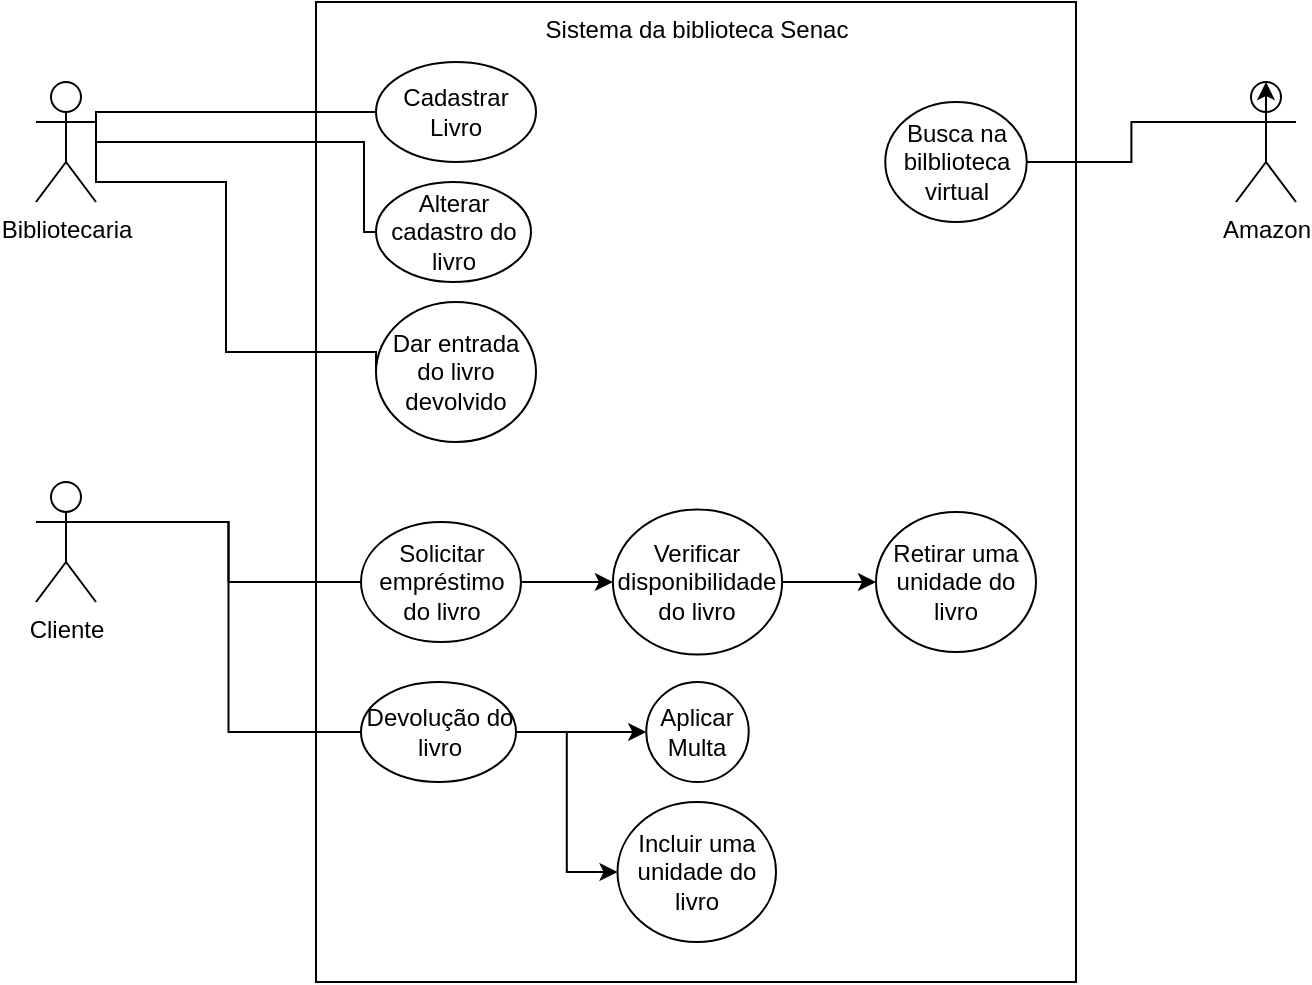 <mxfile version="20.8.23" type="github">
  <diagram name="Página-1" id="tZ-FnDpk_EI_3bltiqE9">
    <mxGraphModel dx="841" dy="452" grid="1" gridSize="10" guides="1" tooltips="1" connect="1" arrows="1" fold="1" page="1" pageScale="1" pageWidth="827" pageHeight="1169" math="0" shadow="0">
      <root>
        <mxCell id="0" />
        <mxCell id="1" parent="0" />
        <mxCell id="kunzXt-IUMPbXXXaa17F-9" value="Sistema da biblioteca Senac" style="html=1;strokeColor=default;fontFamily=Helvetica;fontSize=12;fontColor=default;fillColor=default;verticalAlign=top;" vertex="1" parent="1">
          <mxGeometry x="250" y="40" width="380" height="490" as="geometry" />
        </mxCell>
        <mxCell id="kunzXt-IUMPbXXXaa17F-28" style="edgeStyle=orthogonalEdgeStyle;rounded=0;orthogonalLoop=1;jettySize=auto;html=1;exitX=1;exitY=0.333;exitDx=0;exitDy=0;exitPerimeter=0;fontFamily=Helvetica;fontSize=12;fontColor=default;endArrow=none;endFill=0;" edge="1" parent="1" source="kunzXt-IUMPbXXXaa17F-5" target="kunzXt-IUMPbXXXaa17F-11">
          <mxGeometry relative="1" as="geometry" />
        </mxCell>
        <mxCell id="kunzXt-IUMPbXXXaa17F-29" style="edgeStyle=orthogonalEdgeStyle;rounded=0;orthogonalLoop=1;jettySize=auto;html=1;exitX=1;exitY=0.333;exitDx=0;exitDy=0;exitPerimeter=0;entryX=0;entryY=0.5;entryDx=0;entryDy=0;fontFamily=Helvetica;fontSize=12;fontColor=default;endArrow=none;endFill=0;" edge="1" parent="1" source="kunzXt-IUMPbXXXaa17F-5" target="kunzXt-IUMPbXXXaa17F-16">
          <mxGeometry relative="1" as="geometry" />
        </mxCell>
        <mxCell id="kunzXt-IUMPbXXXaa17F-5" value="Cliente" style="shape=umlActor;verticalLabelPosition=bottom;verticalAlign=top;html=1;outlineConnect=0;strokeColor=default;fontFamily=Helvetica;fontSize=12;fontColor=default;fillColor=default;" vertex="1" parent="1">
          <mxGeometry x="110" y="280" width="30" height="60" as="geometry" />
        </mxCell>
        <mxCell id="kunzXt-IUMPbXXXaa17F-34" style="edgeStyle=orthogonalEdgeStyle;rounded=0;orthogonalLoop=1;jettySize=auto;html=1;exitX=0;exitY=0.333;exitDx=0;exitDy=0;exitPerimeter=0;fontFamily=Helvetica;fontSize=12;fontColor=default;startArrow=none;startFill=0;endArrow=none;endFill=0;" edge="1" parent="1" source="kunzXt-IUMPbXXXaa17F-6" target="kunzXt-IUMPbXXXaa17F-22">
          <mxGeometry relative="1" as="geometry" />
        </mxCell>
        <mxCell id="kunzXt-IUMPbXXXaa17F-6" value="Amazon" style="shape=umlActor;verticalLabelPosition=bottom;verticalAlign=top;html=1;outlineConnect=0;strokeColor=default;fontFamily=Helvetica;fontSize=12;fontColor=default;fillColor=default;" vertex="1" parent="1">
          <mxGeometry x="710" y="80" width="30" height="60" as="geometry" />
        </mxCell>
        <mxCell id="kunzXt-IUMPbXXXaa17F-7" style="edgeStyle=orthogonalEdgeStyle;rounded=0;orthogonalLoop=1;jettySize=auto;html=1;exitX=0.5;exitY=0.5;exitDx=0;exitDy=0;exitPerimeter=0;fontFamily=Helvetica;fontSize=12;fontColor=default;entryX=0.5;entryY=0;entryDx=0;entryDy=0;entryPerimeter=0;" edge="1" parent="1" source="kunzXt-IUMPbXXXaa17F-6" target="kunzXt-IUMPbXXXaa17F-6">
          <mxGeometry relative="1" as="geometry">
            <mxPoint x="740" y="20" as="targetPoint" />
            <Array as="points" />
          </mxGeometry>
        </mxCell>
        <mxCell id="kunzXt-IUMPbXXXaa17F-8" style="edgeStyle=orthogonalEdgeStyle;rounded=0;orthogonalLoop=1;jettySize=auto;html=1;exitX=0.5;exitY=0;exitDx=0;exitDy=0;exitPerimeter=0;entryX=0.5;entryY=0.167;entryDx=0;entryDy=0;entryPerimeter=0;fontFamily=Helvetica;fontSize=12;fontColor=default;" edge="1" parent="1" source="kunzXt-IUMPbXXXaa17F-4" target="kunzXt-IUMPbXXXaa17F-4">
          <mxGeometry relative="1" as="geometry" />
        </mxCell>
        <mxCell id="kunzXt-IUMPbXXXaa17F-10" value="Cadastrar Livro" style="ellipse;whiteSpace=wrap;html=1;strokeColor=default;fontFamily=Helvetica;fontSize=12;fontColor=default;fillColor=default;" vertex="1" parent="1">
          <mxGeometry x="280" y="70" width="80" height="50" as="geometry" />
        </mxCell>
        <mxCell id="kunzXt-IUMPbXXXaa17F-30" style="edgeStyle=orthogonalEdgeStyle;rounded=0;orthogonalLoop=1;jettySize=auto;html=1;exitX=1;exitY=0.5;exitDx=0;exitDy=0;entryX=0;entryY=0.5;entryDx=0;entryDy=0;fontFamily=Helvetica;fontSize=12;fontColor=default;endArrow=classic;endFill=1;" edge="1" parent="1" source="kunzXt-IUMPbXXXaa17F-11" target="kunzXt-IUMPbXXXaa17F-20">
          <mxGeometry relative="1" as="geometry" />
        </mxCell>
        <mxCell id="kunzXt-IUMPbXXXaa17F-11" value="Solicitar empréstimo do livro" style="ellipse;whiteSpace=wrap;html=1;strokeColor=default;fontFamily=Helvetica;fontSize=12;fontColor=default;fillColor=default;" vertex="1" parent="1">
          <mxGeometry x="272.5" y="300" width="80" height="60" as="geometry" />
        </mxCell>
        <mxCell id="kunzXt-IUMPbXXXaa17F-13" value="Alterar cadastro do livro" style="ellipse;whiteSpace=wrap;html=1;strokeColor=default;fontFamily=Helvetica;fontSize=12;fontColor=default;fillColor=default;" vertex="1" parent="1">
          <mxGeometry x="280" y="130" width="77.5" height="50" as="geometry" />
        </mxCell>
        <mxCell id="kunzXt-IUMPbXXXaa17F-31" style="edgeStyle=orthogonalEdgeStyle;rounded=0;orthogonalLoop=1;jettySize=auto;html=1;exitX=1;exitY=0.5;exitDx=0;exitDy=0;entryX=0;entryY=0.5;entryDx=0;entryDy=0;fontFamily=Helvetica;fontSize=12;fontColor=default;endArrow=classic;endFill=1;" edge="1" parent="1" source="kunzXt-IUMPbXXXaa17F-16" target="kunzXt-IUMPbXXXaa17F-23">
          <mxGeometry relative="1" as="geometry" />
        </mxCell>
        <mxCell id="kunzXt-IUMPbXXXaa17F-33" style="edgeStyle=orthogonalEdgeStyle;rounded=0;orthogonalLoop=1;jettySize=auto;html=1;exitX=1;exitY=0.5;exitDx=0;exitDy=0;entryX=0;entryY=0.5;entryDx=0;entryDy=0;fontFamily=Helvetica;fontSize=12;fontColor=default;endArrow=classic;endFill=1;startArrow=none;startFill=0;" edge="1" parent="1" source="kunzXt-IUMPbXXXaa17F-16" target="kunzXt-IUMPbXXXaa17F-19">
          <mxGeometry relative="1" as="geometry" />
        </mxCell>
        <mxCell id="kunzXt-IUMPbXXXaa17F-16" value="Devolução do livro" style="ellipse;whiteSpace=wrap;html=1;strokeColor=default;fontFamily=Helvetica;fontSize=12;fontColor=default;fillColor=default;" vertex="1" parent="1">
          <mxGeometry x="272.5" y="380" width="77.5" height="50" as="geometry" />
        </mxCell>
        <mxCell id="kunzXt-IUMPbXXXaa17F-18" value="Dar entrada do livro devolvido" style="ellipse;whiteSpace=wrap;html=1;strokeColor=default;fontFamily=Helvetica;fontSize=12;fontColor=default;fillColor=default;" vertex="1" parent="1">
          <mxGeometry x="280" y="190" width="80" height="70" as="geometry" />
        </mxCell>
        <mxCell id="kunzXt-IUMPbXXXaa17F-19" value="Aplicar Multa" style="ellipse;whiteSpace=wrap;html=1;strokeColor=default;fontFamily=Helvetica;fontSize=12;fontColor=default;fillColor=default;" vertex="1" parent="1">
          <mxGeometry x="415.13" y="380" width="51.25" height="50" as="geometry" />
        </mxCell>
        <mxCell id="kunzXt-IUMPbXXXaa17F-32" style="edgeStyle=orthogonalEdgeStyle;rounded=0;orthogonalLoop=1;jettySize=auto;html=1;exitX=1;exitY=0.5;exitDx=0;exitDy=0;entryX=0;entryY=0.5;entryDx=0;entryDy=0;fontFamily=Helvetica;fontSize=12;fontColor=default;endArrow=classic;endFill=1;" edge="1" parent="1" source="kunzXt-IUMPbXXXaa17F-20" target="kunzXt-IUMPbXXXaa17F-21">
          <mxGeometry relative="1" as="geometry" />
        </mxCell>
        <mxCell id="kunzXt-IUMPbXXXaa17F-20" value="Verificar disponibilidade do livro" style="ellipse;whiteSpace=wrap;html=1;strokeColor=default;fontFamily=Helvetica;fontSize=12;fontColor=default;fillColor=default;" vertex="1" parent="1">
          <mxGeometry x="398.45" y="293.75" width="84.62" height="72.5" as="geometry" />
        </mxCell>
        <mxCell id="kunzXt-IUMPbXXXaa17F-21" value="Retirar uma unidade do livro" style="ellipse;whiteSpace=wrap;html=1;strokeColor=default;fontFamily=Helvetica;fontSize=12;fontColor=default;fillColor=default;" vertex="1" parent="1">
          <mxGeometry x="530" y="295" width="80" height="70" as="geometry" />
        </mxCell>
        <mxCell id="kunzXt-IUMPbXXXaa17F-22" value="Busca na bilblioteca virtual" style="ellipse;whiteSpace=wrap;html=1;strokeColor=default;fontFamily=Helvetica;fontSize=12;fontColor=default;fillColor=default;" vertex="1" parent="1">
          <mxGeometry x="534.63" y="90" width="70.75" height="60" as="geometry" />
        </mxCell>
        <mxCell id="kunzXt-IUMPbXXXaa17F-23" value="Incluir uma unidade do livro" style="ellipse;whiteSpace=wrap;html=1;strokeColor=default;fontFamily=Helvetica;fontSize=12;fontColor=default;fillColor=default;" vertex="1" parent="1">
          <mxGeometry x="400.75" y="440" width="79.25" height="70" as="geometry" />
        </mxCell>
        <mxCell id="kunzXt-IUMPbXXXaa17F-27" style="edgeStyle=orthogonalEdgeStyle;rounded=0;orthogonalLoop=1;jettySize=auto;html=1;exitX=1;exitY=0.333;exitDx=0;exitDy=0;exitPerimeter=0;entryX=0;entryY=0.5;entryDx=0;entryDy=0;fontFamily=Helvetica;fontSize=12;fontColor=default;endArrow=none;endFill=0;" edge="1" parent="1" source="kunzXt-IUMPbXXXaa17F-4" target="kunzXt-IUMPbXXXaa17F-18">
          <mxGeometry relative="1" as="geometry">
            <Array as="points">
              <mxPoint x="140" y="130" />
              <mxPoint x="205" y="130" />
              <mxPoint x="205" y="215" />
            </Array>
          </mxGeometry>
        </mxCell>
        <mxCell id="kunzXt-IUMPbXXXaa17F-4" value="Bibliotecaria&lt;br&gt;" style="shape=umlActor;verticalLabelPosition=bottom;verticalAlign=top;html=1;outlineConnect=0;strokeColor=default;fontFamily=Helvetica;fontSize=12;fontColor=default;fillColor=default;" vertex="1" parent="1">
          <mxGeometry x="110" y="80" width="30" height="60" as="geometry" />
        </mxCell>
        <mxCell id="kunzXt-IUMPbXXXaa17F-25" style="edgeStyle=orthogonalEdgeStyle;rounded=0;orthogonalLoop=1;jettySize=auto;html=1;exitX=0;exitY=0.5;exitDx=0;exitDy=0;entryX=0;entryY=0.5;entryDx=0;entryDy=0;fontFamily=Helvetica;fontSize=12;fontColor=default;endArrow=none;endFill=0;" edge="1" parent="1" source="kunzXt-IUMPbXXXaa17F-13" target="kunzXt-IUMPbXXXaa17F-10">
          <mxGeometry relative="1" as="geometry">
            <Array as="points">
              <mxPoint x="274" y="110" />
              <mxPoint x="140" y="110" />
              <mxPoint x="140" y="95" />
            </Array>
          </mxGeometry>
        </mxCell>
      </root>
    </mxGraphModel>
  </diagram>
</mxfile>
